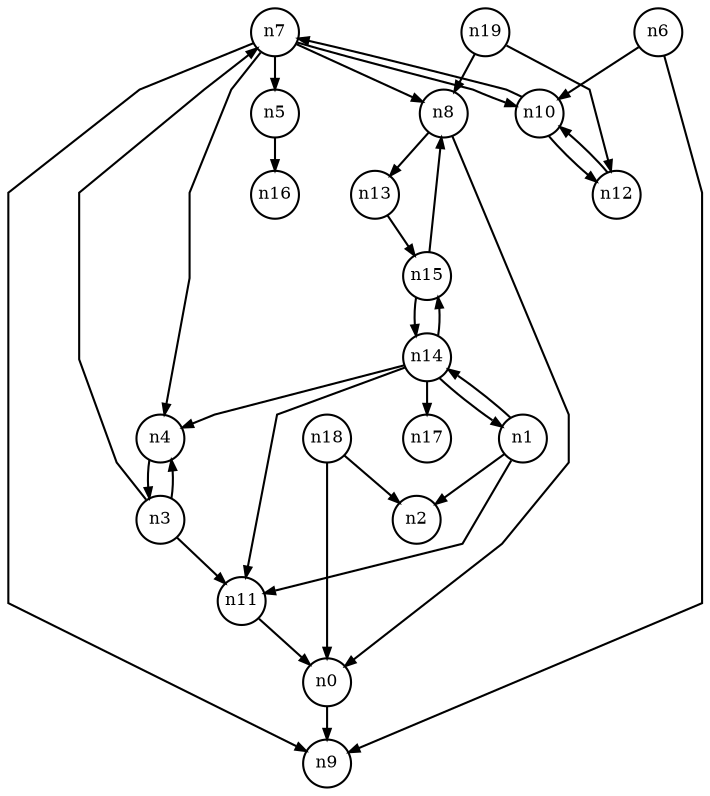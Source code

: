 digraph G{
splines=polyline;
ranksep=0.22;
nodesep=0.22;
nodesize=0.16;
fontsize=8
edge [arrowsize=0.5]
node [fontsize=8 shape=circle width=0.32 fixedsize=shape];

n0 -> n9
n1 -> n2
n1 -> n11
n1 -> n14
n11 -> n0
n14 -> n4
n14 -> n11
n14 -> n15
n14 -> n17
n14 -> n1
n4 -> n3
n3 -> n4
n3 -> n7
n3 -> n11
n7 -> n4
n7 -> n5
n7 -> n8
n7 -> n9
n7 -> n10
n5 -> n16
n6 -> n9
n6 -> n10
n10 -> n12
n10 -> n7
n8 -> n0
n8 -> n13
n13 -> n15
n12 -> n10
n15 -> n8
n15 -> n14
n18 -> n0
n18 -> n2
n19 -> n8
n19 -> n12
}
